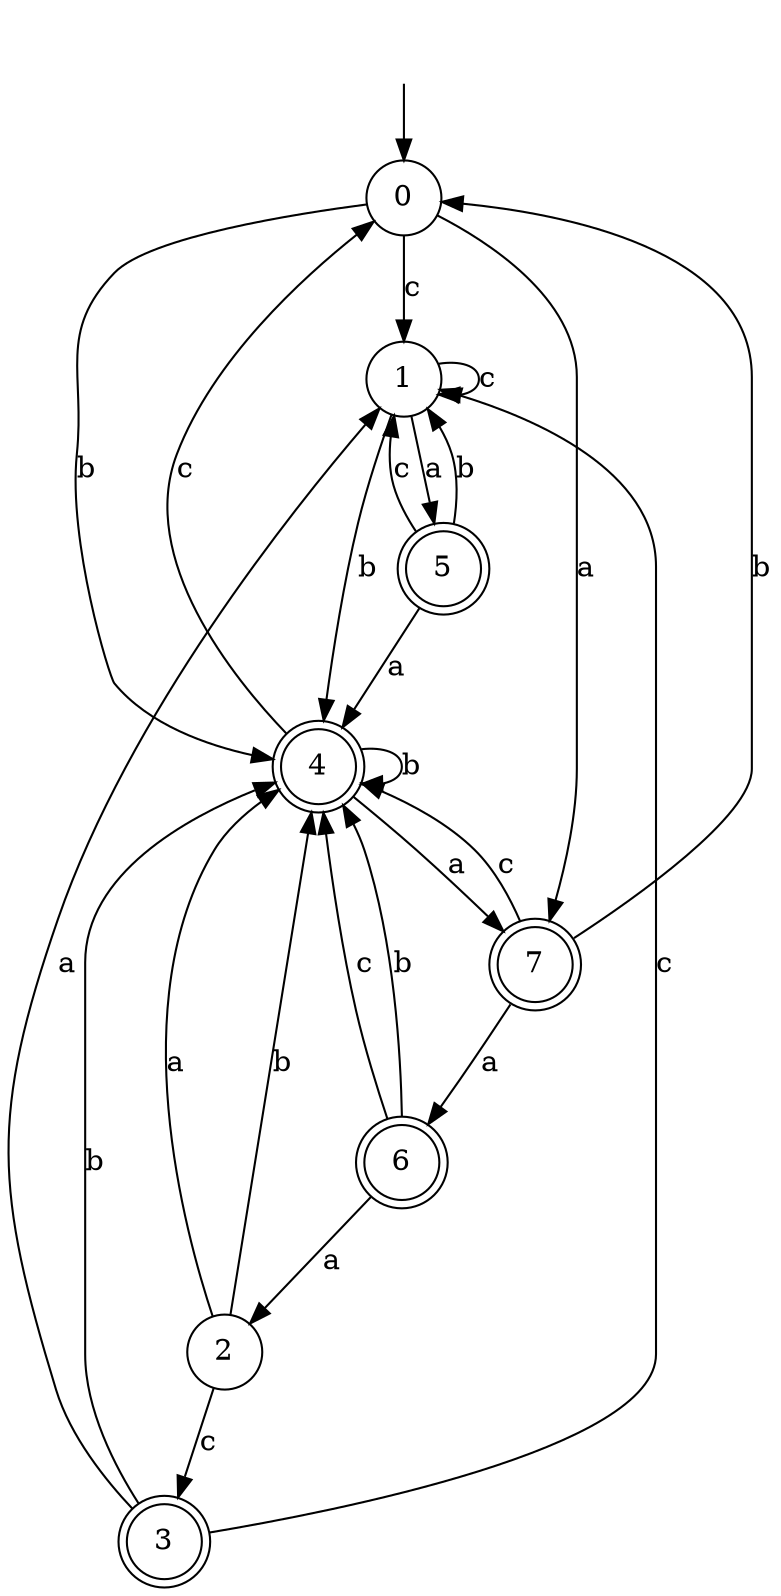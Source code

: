 digraph g {
__start [label=""shape=none]
	0[shape="circle" label="0"]
	1[shape="circle" label="1"]
	2[shape="circle" label="2"]
	3[shape="doublecircle" label="3"]
	4[shape="doublecircle" label="4"]
	5[shape="doublecircle" label="5"]
	6[shape="doublecircle" label="6"]
	7[shape="doublecircle" label="7"]

__start -> 0
	0 -> 7 [label="a"]
	0 -> 4 [label="b"]
	0 -> 1 [label="c"]
	1 -> 5 [label="a"]
	1 -> 4 [label="b"]
	1 -> 1 [label="c"]
	2 -> 4 [label="a"]
	2 -> 4 [label="b"]
	2 -> 3 [label="c"]
	3 -> 1 [label="a"]
	3 -> 4 [label="b"]
	3 -> 1 [label="c"]
	4 -> 7 [label="a"]
	4 -> 4 [label="b"]
	4 -> 0 [label="c"]
	5 -> 4 [label="a"]
	5 -> 1 [label="b"]
	5 -> 1 [label="c"]
	6 -> 2 [label="a"]
	6 -> 4 [label="b"]
	6 -> 4 [label="c"]
	7 -> 6 [label="a"]
	7 -> 0 [label="b"]
	7 -> 4 [label="c"]
}
